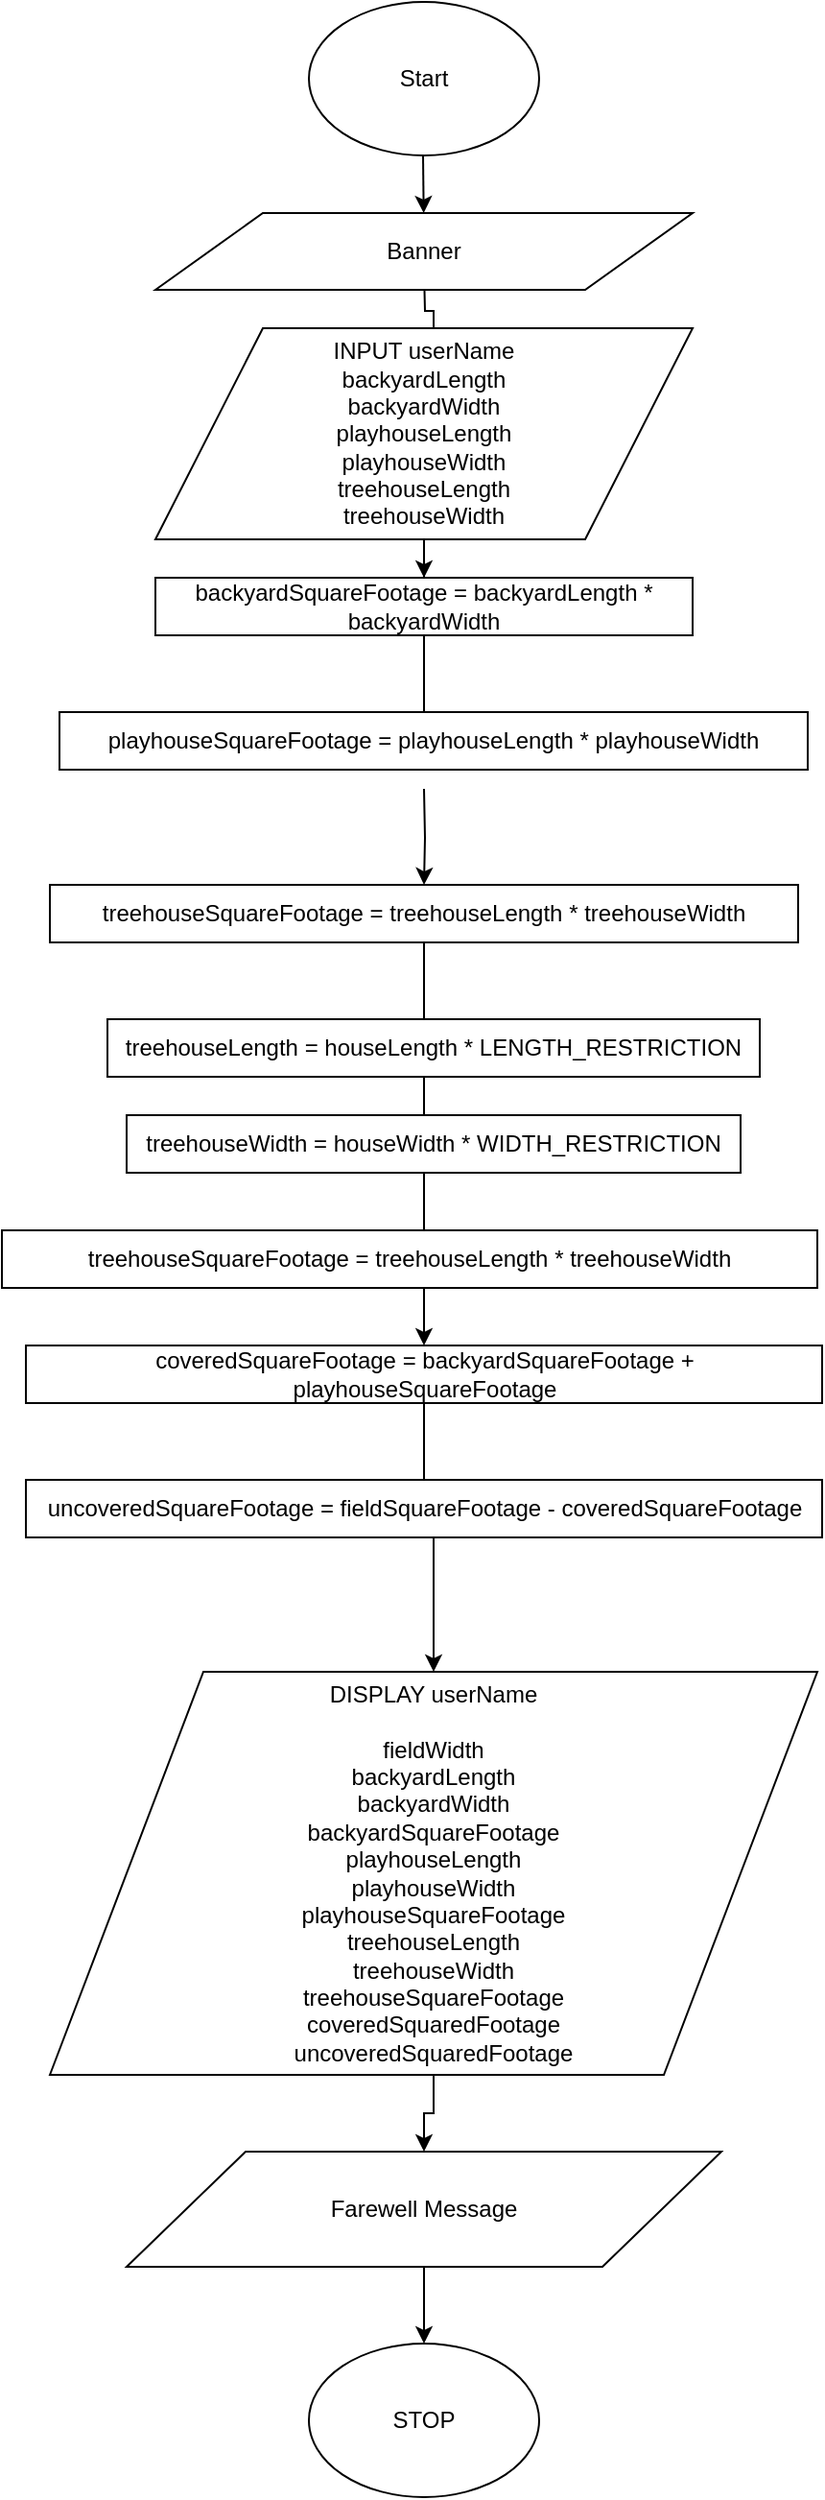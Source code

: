 <mxfile version="12.1.9" type="google" pages="1"><diagram id="VHiEDt1Att1s3UWdA1r3" name="Page-1"><mxGraphModel dx="630" dy="706" grid="1" gridSize="10" guides="1" tooltips="1" connect="1" arrows="1" fold="1" page="1" pageScale="1" pageWidth="850" pageHeight="1100" math="0" shadow="0"><root><mxCell id="0"/><mxCell id="1" parent="0"/><mxCell id="x7qEbGjrPLVkJxXS89Sv-1" value="Start" style="ellipse;whiteSpace=wrap;html=1;" parent="1" vertex="1"><mxGeometry x="260" y="80" width="120" height="80" as="geometry"/></mxCell><mxCell id="x7qEbGjrPLVkJxXS89Sv-2" value="" style="endArrow=classic;html=1;" parent="1" edge="1"><mxGeometry width="50" height="50" relative="1" as="geometry"><mxPoint x="319.5" y="160" as="sourcePoint"/><mxPoint x="319.833" y="190" as="targetPoint"/></mxGeometry></mxCell><mxCell id="x7qEbGjrPLVkJxXS89Sv-7" value="" style="edgeStyle=orthogonalEdgeStyle;rounded=0;orthogonalLoop=1;jettySize=auto;html=1;entryX=0.518;entryY=0.167;entryDx=0;entryDy=0;entryPerimeter=0;" parent="1" target="x7qEbGjrPLVkJxXS89Sv-9" edge="1"><mxGeometry relative="1" as="geometry"><mxPoint x="320" y="220" as="sourcePoint"/></mxGeometry></mxCell><mxCell id="x7qEbGjrPLVkJxXS89Sv-8" value="Banner" style="shape=parallelogram;perimeter=parallelogramPerimeter;whiteSpace=wrap;html=1;" parent="1" vertex="1"><mxGeometry x="180" y="190" width="280" height="40" as="geometry"/></mxCell><mxCell id="P0_fUGV-gBercBx05r1M-1" value="" style="edgeStyle=orthogonalEdgeStyle;rounded=0;orthogonalLoop=1;jettySize=auto;html=1;" parent="1" source="x7qEbGjrPLVkJxXS89Sv-9" target="x7qEbGjrPLVkJxXS89Sv-10" edge="1"><mxGeometry relative="1" as="geometry"/></mxCell><mxCell id="x7qEbGjrPLVkJxXS89Sv-9" value="INPUT userName&lt;br&gt;backyardLength&lt;br&gt;backyardWidth&lt;br&gt;playhouseLength&lt;br&gt;playhouseWidth&lt;br&gt;treehouseLength&lt;br&gt;treehouseWidth" style="shape=parallelogram;perimeter=parallelogramPerimeter;whiteSpace=wrap;html=1;" parent="1" vertex="1"><mxGeometry x="180" y="250" width="280" height="110" as="geometry"/></mxCell><mxCell id="x7qEbGjrPLVkJxXS89Sv-15" value="" style="edgeStyle=orthogonalEdgeStyle;rounded=0;orthogonalLoop=1;jettySize=auto;html=1;entryX=0.5;entryY=0;entryDx=0;entryDy=0;" parent="1" source="x7qEbGjrPLVkJxXS89Sv-10" edge="1"><mxGeometry relative="1" as="geometry"><mxPoint x="320" y="480" as="targetPoint"/></mxGeometry></mxCell><mxCell id="x7qEbGjrPLVkJxXS89Sv-10" value="backyardSquareFootage = backyardLength * backyardWidth" style="rounded=0;whiteSpace=wrap;html=1;" parent="1" vertex="1"><mxGeometry x="180" y="380" width="280" height="30" as="geometry"/></mxCell><mxCell id="x7qEbGjrPLVkJxXS89Sv-16" value="" style="edgeStyle=orthogonalEdgeStyle;rounded=0;orthogonalLoop=1;jettySize=auto;html=1;" parent="1" target="x7qEbGjrPLVkJxXS89Sv-12" edge="1"><mxGeometry relative="1" as="geometry"><mxPoint x="320" y="490" as="sourcePoint"/></mxGeometry></mxCell><mxCell id="x7qEbGjrPLVkJxXS89Sv-20" value="" style="edgeStyle=orthogonalEdgeStyle;rounded=0;orthogonalLoop=1;jettySize=auto;html=1;" parent="1" source="x7qEbGjrPLVkJxXS89Sv-12" target="x7qEbGjrPLVkJxXS89Sv-22" edge="1"><mxGeometry relative="1" as="geometry"/></mxCell><mxCell id="x7qEbGjrPLVkJxXS89Sv-12" value="treehouseSquareFootage = treehouseLength * treehouseWidth" style="rounded=0;whiteSpace=wrap;html=1;" parent="1" vertex="1"><mxGeometry x="125" y="540" width="390" height="30" as="geometry"/></mxCell><mxCell id="P0_fUGV-gBercBx05r1M-2" value="playhouseSquareFootage = playhouseLength * playhouseWidth" style="rounded=0;whiteSpace=wrap;html=1;" parent="1" vertex="1"><mxGeometry x="130" y="450" width="390" height="30" as="geometry"/></mxCell><mxCell id="x7qEbGjrPLVkJxXS89Sv-19" value="treehouseSquareFootage = treehouseLength * treehouseWidth" style="rounded=0;whiteSpace=wrap;html=1;" parent="1" vertex="1"><mxGeometry x="100" y="720" width="425" height="30" as="geometry"/></mxCell><mxCell id="x7qEbGjrPLVkJxXS89Sv-26" value="" style="edgeStyle=orthogonalEdgeStyle;rounded=0;orthogonalLoop=1;jettySize=auto;html=1;exitX=0.5;exitY=1;exitDx=0;exitDy=0;" parent="1" source="x7qEbGjrPLVkJxXS89Sv-22" target="x7qEbGjrPLVkJxXS89Sv-25" edge="1"><mxGeometry relative="1" as="geometry"><mxPoint x="320" y="920" as="sourcePoint"/></mxGeometry></mxCell><mxCell id="x7qEbGjrPLVkJxXS89Sv-18" value="treehouseLength = houseLength * LENGTH_RESTRICTION" style="rounded=0;whiteSpace=wrap;html=1;" parent="1" vertex="1"><mxGeometry x="155" y="610" width="340" height="30" as="geometry"/></mxCell><mxCell id="x7qEbGjrPLVkJxXS89Sv-21" value="treehouseWidth = houseWidth * WIDTH_RESTRICTION" style="rounded=0;whiteSpace=wrap;html=1;" parent="1" vertex="1"><mxGeometry x="165" y="660" width="320" height="30" as="geometry"/></mxCell><mxCell id="x7qEbGjrPLVkJxXS89Sv-22" value="coveredSquareFootage = backyardSquareFootage + playhouseSquareFootage" style="rounded=0;whiteSpace=wrap;html=1;" parent="1" vertex="1"><mxGeometry x="112.5" y="780" width="415" height="30" as="geometry"/></mxCell><mxCell id="P0_fUGV-gBercBx05r1M-6" value="uncoveredSquareFootage = fieldSquareFootage - coveredSquareFootage" style="rounded=0;whiteSpace=wrap;html=1;" parent="1" vertex="1"><mxGeometry x="112.5" y="850" width="415" height="30" as="geometry"/></mxCell><mxCell id="x7qEbGjrPLVkJxXS89Sv-29" value="" style="edgeStyle=orthogonalEdgeStyle;rounded=0;orthogonalLoop=1;jettySize=auto;html=1;" parent="1" source="x7qEbGjrPLVkJxXS89Sv-25" target="x7qEbGjrPLVkJxXS89Sv-27" edge="1"><mxGeometry relative="1" as="geometry"/></mxCell><mxCell id="x7qEbGjrPLVkJxXS89Sv-25" value="DISPLAY userName&lt;br&gt;&lt;br&gt;fieldWidth&lt;br&gt;backyardLength&lt;br&gt;backyardWidth&lt;br&gt;backyardSquareFootage&lt;br&gt;playhouseLength&lt;br&gt;playhouseWidth&lt;br&gt;playhouseSquareFootage&lt;br&gt;treehouseLength&lt;br&gt;treehouseWidth&lt;br&gt;treehouseSquareFootage&lt;br&gt;coveredSquaredFootage&lt;br&gt;uncoveredSquaredFootage&lt;br&gt;" style="shape=parallelogram;perimeter=parallelogramPerimeter;whiteSpace=wrap;html=1;" parent="1" vertex="1"><mxGeometry x="125" y="950" width="400" height="210" as="geometry"/></mxCell><mxCell id="x7qEbGjrPLVkJxXS89Sv-31" value="" style="edgeStyle=orthogonalEdgeStyle;rounded=0;orthogonalLoop=1;jettySize=auto;html=1;" parent="1" source="x7qEbGjrPLVkJxXS89Sv-27" target="x7qEbGjrPLVkJxXS89Sv-30" edge="1"><mxGeometry relative="1" as="geometry"/></mxCell><mxCell id="x7qEbGjrPLVkJxXS89Sv-27" value="Farewell Message" style="shape=parallelogram;perimeter=parallelogramPerimeter;whiteSpace=wrap;html=1;rotation=0;" parent="1" vertex="1"><mxGeometry x="165" y="1200" width="310" height="60" as="geometry"/></mxCell><mxCell id="x7qEbGjrPLVkJxXS89Sv-30" value="STOP" style="ellipse;whiteSpace=wrap;html=1;" parent="1" vertex="1"><mxGeometry x="260" y="1300" width="120" height="80" as="geometry"/></mxCell></root></mxGraphModel></diagram></mxfile>